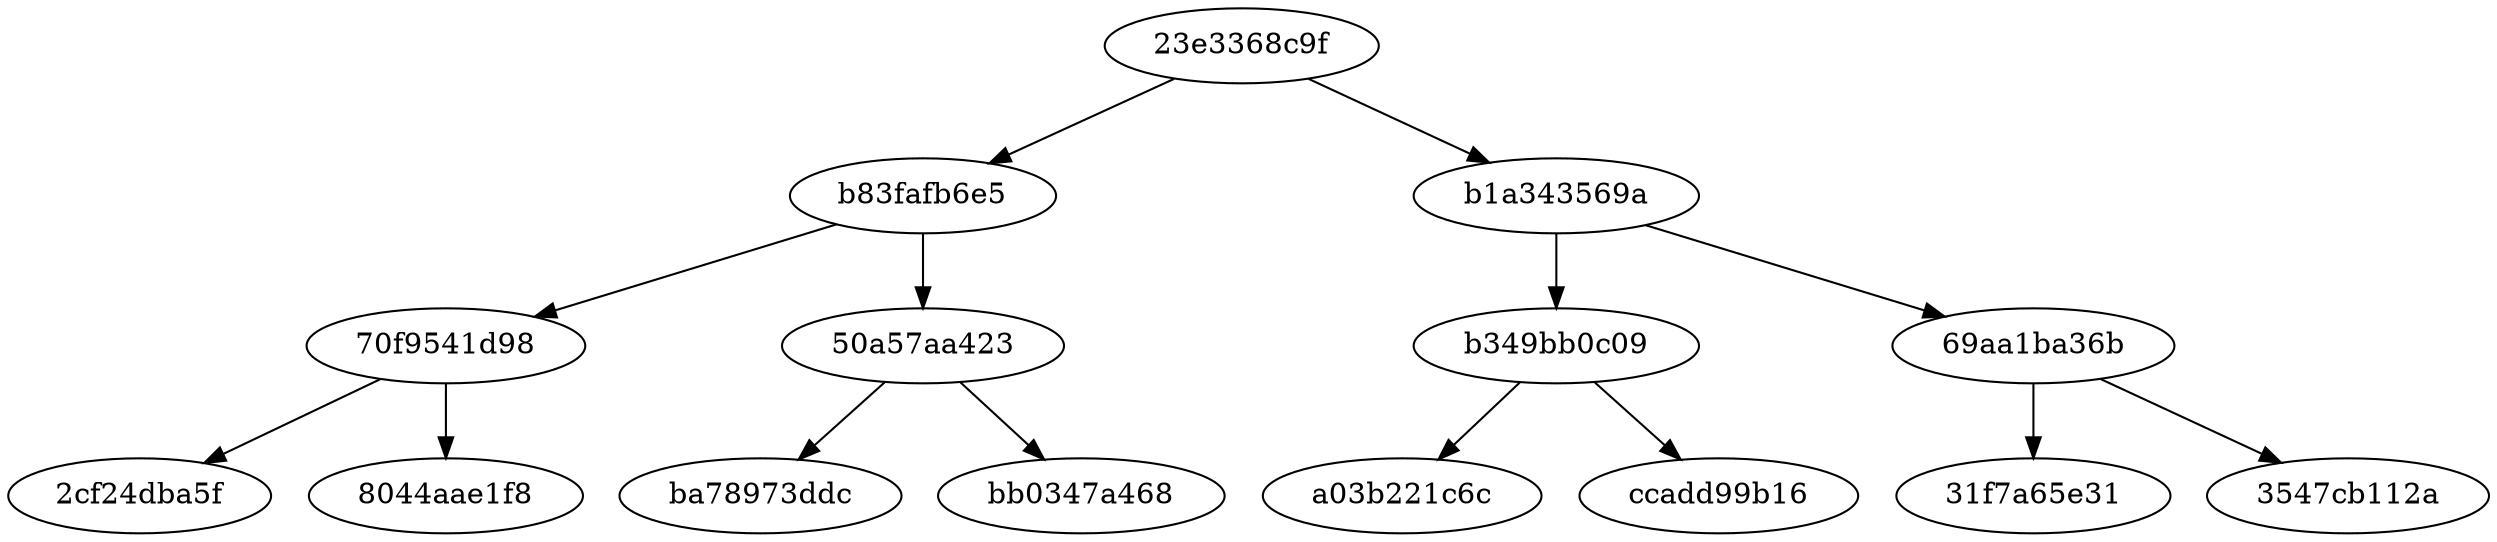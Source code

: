 digraph G {
"23e3368c9f"->"b83fafb6e5";
"23e3368c9f"->"b1a343569a";
"b83fafb6e5"->"70f9541d98";
"b83fafb6e5"->"50a57aa423";
"70f9541d98"->"2cf24dba5f";
"70f9541d98"->"8044aae1f8";
"50a57aa423"->"ba78973ddc";
"50a57aa423"->"bb0347a468";
"b1a343569a"->"b349bb0c09";
"b1a343569a"->"69aa1ba36b";
"b349bb0c09"->"a03b221c6c";
"b349bb0c09"->"ccadd99b16";
"69aa1ba36b"->"31f7a65e31";
"69aa1ba36b"->"3547cb112a";
}
